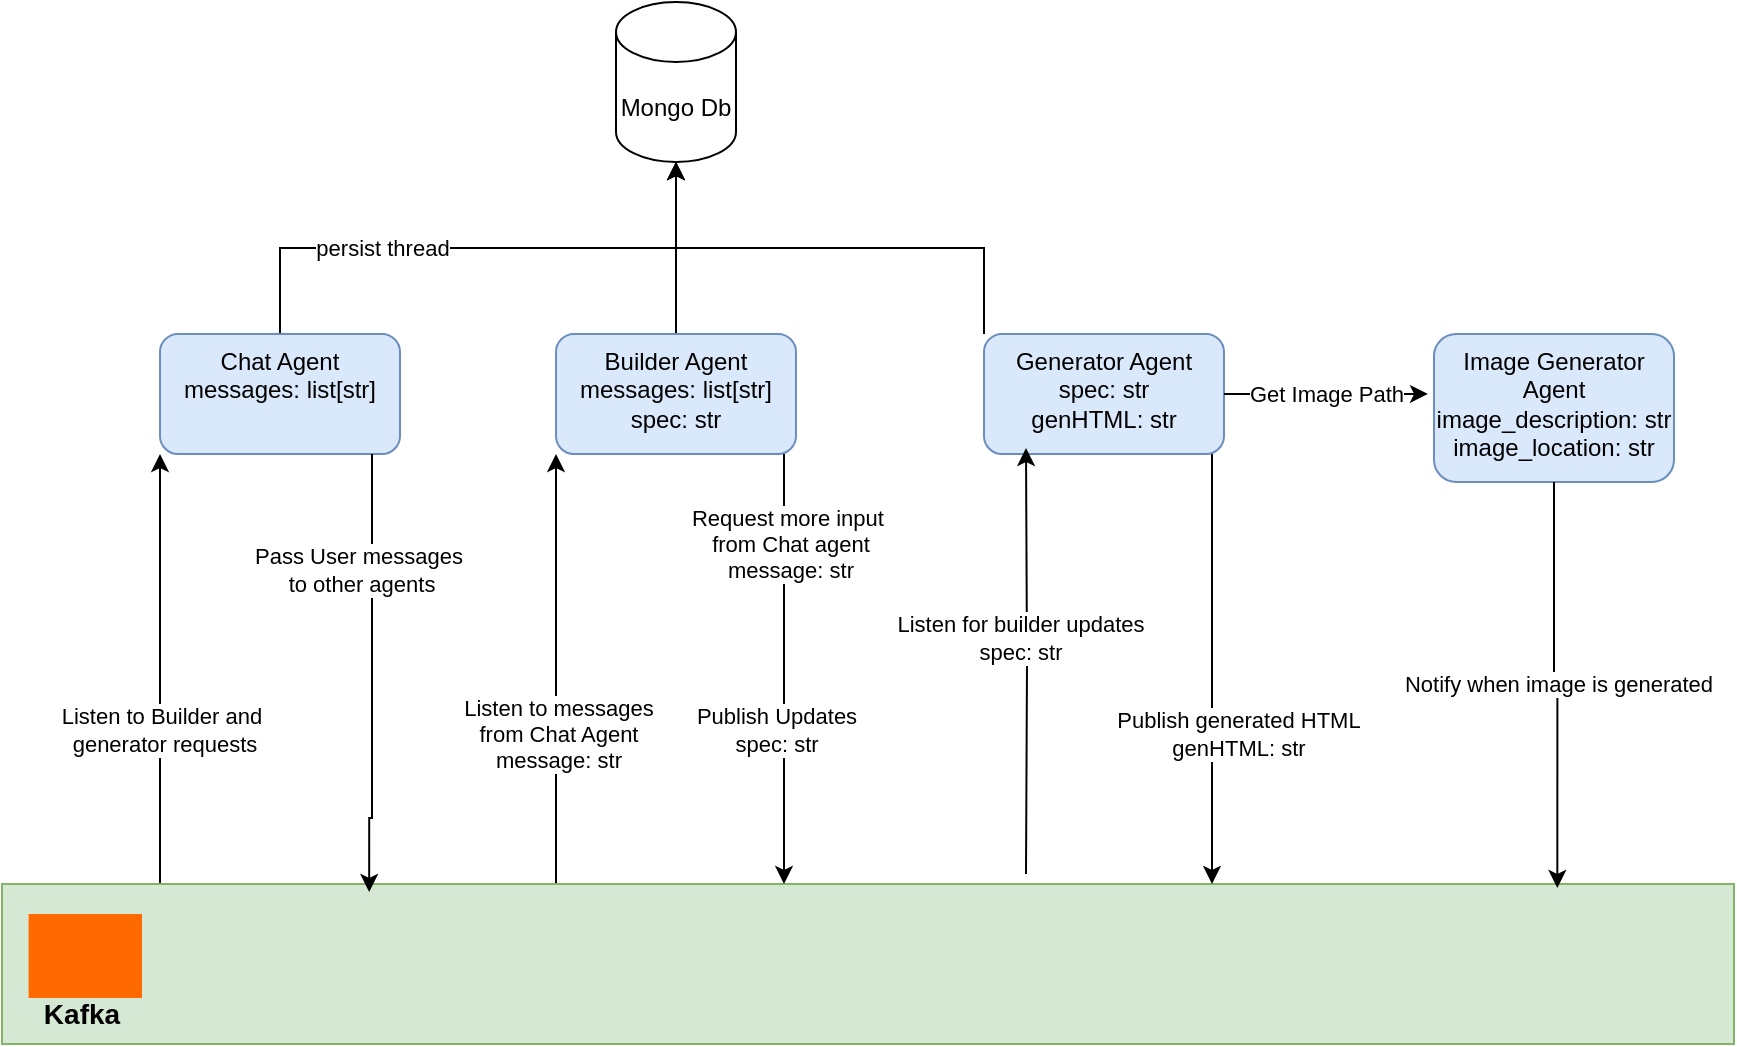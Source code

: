 <mxfile version="26.2.9">
  <diagram name="Page-1" id="i4QZj-j1XmfnMuvRdO-Z">
    <mxGraphModel dx="1236" dy="831" grid="0" gridSize="10" guides="1" tooltips="1" connect="1" arrows="1" fold="1" page="1" pageScale="1" pageWidth="850" pageHeight="1100" math="0" shadow="0">
      <root>
        <mxCell id="0" />
        <mxCell id="1" parent="0" />
        <mxCell id="FjFT79DDUuCGxu6btRaJ-29" style="edgeStyle=orthogonalEdgeStyle;rounded=0;orthogonalLoop=1;jettySize=auto;html=1;entryX=0.5;entryY=1;entryDx=0;entryDy=0;entryPerimeter=0;" edge="1" parent="1" source="FjFT79DDUuCGxu6btRaJ-1" target="FjFT79DDUuCGxu6btRaJ-24">
          <mxGeometry relative="1" as="geometry">
            <mxPoint x="263" y="96" as="targetPoint" />
            <Array as="points">
              <mxPoint x="167" y="156" />
              <mxPoint x="365" y="156" />
            </Array>
          </mxGeometry>
        </mxCell>
        <mxCell id="FjFT79DDUuCGxu6btRaJ-30" value="persist thread" style="edgeLabel;html=1;align=center;verticalAlign=middle;resizable=0;points=[];" vertex="1" connectable="0" parent="FjFT79DDUuCGxu6btRaJ-29">
          <mxGeometry x="-0.338" relative="1" as="geometry">
            <mxPoint as="offset" />
          </mxGeometry>
        </mxCell>
        <mxCell id="FjFT79DDUuCGxu6btRaJ-1" value="Chat Agent&lt;div&gt;messages: list[str]&lt;/div&gt;" style="rounded=1;whiteSpace=wrap;html=1;fillColor=#dae8fc;strokeColor=#6c8ebf;verticalAlign=top;" vertex="1" parent="1">
          <mxGeometry x="107" y="199" width="120" height="60" as="geometry" />
        </mxCell>
        <mxCell id="FjFT79DDUuCGxu6btRaJ-26" style="edgeStyle=orthogonalEdgeStyle;rounded=0;orthogonalLoop=1;jettySize=auto;html=1;entryX=0.5;entryY=1;entryDx=0;entryDy=0;entryPerimeter=0;" edge="1" parent="1" source="FjFT79DDUuCGxu6btRaJ-2" target="FjFT79DDUuCGxu6btRaJ-24">
          <mxGeometry relative="1" as="geometry">
            <mxPoint x="375" y="115" as="targetPoint" />
          </mxGeometry>
        </mxCell>
        <mxCell id="FjFT79DDUuCGxu6btRaJ-2" value="Builder Agent&lt;div&gt;messages: list[str]&lt;/div&gt;&lt;div&gt;spec: str&lt;/div&gt;" style="rounded=1;whiteSpace=wrap;html=1;fillColor=#dae8fc;strokeColor=#6c8ebf;verticalAlign=top;" vertex="1" parent="1">
          <mxGeometry x="305" y="199" width="120" height="60" as="geometry" />
        </mxCell>
        <mxCell id="FjFT79DDUuCGxu6btRaJ-25" style="edgeStyle=orthogonalEdgeStyle;rounded=0;orthogonalLoop=1;jettySize=auto;html=1;exitX=0;exitY=0;exitDx=0;exitDy=0;" edge="1" parent="1" source="FjFT79DDUuCGxu6btRaJ-3" target="FjFT79DDUuCGxu6btRaJ-24">
          <mxGeometry relative="1" as="geometry" />
        </mxCell>
        <mxCell id="FjFT79DDUuCGxu6btRaJ-3" value="Generator Agent&lt;div&gt;spec: str&lt;/div&gt;&lt;div&gt;genHTML: str&lt;/div&gt;" style="rounded=1;whiteSpace=wrap;html=1;fillColor=#dae8fc;strokeColor=#6c8ebf;verticalAlign=top;" vertex="1" parent="1">
          <mxGeometry x="519" y="199" width="120" height="60" as="geometry" />
        </mxCell>
        <mxCell id="FjFT79DDUuCGxu6btRaJ-19" style="edgeStyle=orthogonalEdgeStyle;rounded=0;orthogonalLoop=1;jettySize=auto;html=1;entryX=0;entryY=1;entryDx=0;entryDy=0;exitX=0.119;exitY=0.038;exitDx=0;exitDy=0;exitPerimeter=0;" edge="1" parent="1" source="FjFT79DDUuCGxu6btRaJ-4" target="FjFT79DDUuCGxu6btRaJ-1">
          <mxGeometry relative="1" as="geometry">
            <mxPoint x="107" y="426" as="sourcePoint" />
            <Array as="points">
              <mxPoint x="107" y="477" />
            </Array>
          </mxGeometry>
        </mxCell>
        <mxCell id="FjFT79DDUuCGxu6btRaJ-20" value="Listen to Builder and&amp;nbsp;&lt;div&gt;generator requests&lt;/div&gt;" style="edgeLabel;html=1;align=center;verticalAlign=middle;resizable=0;points=[];" vertex="1" connectable="0" parent="FjFT79DDUuCGxu6btRaJ-19">
          <mxGeometry x="-0.137" y="-2" relative="1" as="geometry">
            <mxPoint as="offset" />
          </mxGeometry>
        </mxCell>
        <mxCell id="FjFT79DDUuCGxu6btRaJ-22" style="edgeStyle=orthogonalEdgeStyle;rounded=0;orthogonalLoop=1;jettySize=auto;html=1;entryX=0;entryY=1;entryDx=0;entryDy=0;" edge="1" parent="1" source="FjFT79DDUuCGxu6btRaJ-4" target="FjFT79DDUuCGxu6btRaJ-2">
          <mxGeometry relative="1" as="geometry">
            <Array as="points">
              <mxPoint x="305" y="422" />
              <mxPoint x="305" y="422" />
            </Array>
          </mxGeometry>
        </mxCell>
        <mxCell id="FjFT79DDUuCGxu6btRaJ-23" value="Listen to messages&lt;div&gt;from Chat Agent&lt;/div&gt;&lt;div&gt;message: str&lt;/div&gt;" style="edgeLabel;html=1;align=center;verticalAlign=middle;resizable=0;points=[];" vertex="1" connectable="0" parent="FjFT79DDUuCGxu6btRaJ-22">
          <mxGeometry x="-0.302" y="-1" relative="1" as="geometry">
            <mxPoint as="offset" />
          </mxGeometry>
        </mxCell>
        <mxCell id="FjFT79DDUuCGxu6btRaJ-4" value="" style="rounded=0;whiteSpace=wrap;html=1;fillColor=#d5e8d4;strokeColor=#82b366;" vertex="1" parent="1">
          <mxGeometry x="28" y="474" width="866" height="80" as="geometry" />
        </mxCell>
        <mxCell id="FjFT79DDUuCGxu6btRaJ-5" value="" style="points=[];aspect=fixed;html=1;align=center;shadow=0;dashed=0;fillColor=#FF6A00;strokeColor=none;shape=mxgraph.alibaba_cloud.kafka;" vertex="1" parent="1">
          <mxGeometry x="41.3" y="489" width="56.7" height="42" as="geometry" />
        </mxCell>
        <mxCell id="FjFT79DDUuCGxu6btRaJ-6" value="Kafka" style="text;html=1;align=center;verticalAlign=middle;whiteSpace=wrap;rounded=0;fontStyle=1;fontSize=14;" vertex="1" parent="1">
          <mxGeometry x="38" y="524" width="60" height="30" as="geometry" />
        </mxCell>
        <mxCell id="FjFT79DDUuCGxu6btRaJ-8" style="edgeStyle=orthogonalEdgeStyle;rounded=0;orthogonalLoop=1;jettySize=auto;html=1;entryX=0.212;entryY=0.05;entryDx=0;entryDy=0;entryPerimeter=0;" edge="1" parent="1" source="FjFT79DDUuCGxu6btRaJ-1" target="FjFT79DDUuCGxu6btRaJ-4">
          <mxGeometry relative="1" as="geometry">
            <mxPoint x="213" y="463" as="targetPoint" />
            <Array as="points">
              <mxPoint x="213" y="441" />
              <mxPoint x="212" y="441" />
            </Array>
          </mxGeometry>
        </mxCell>
        <mxCell id="FjFT79DDUuCGxu6btRaJ-12" value="Pass User messages&lt;div&gt;&amp;nbsp;to other agents&lt;/div&gt;" style="edgeLabel;html=1;align=center;verticalAlign=middle;resizable=0;points=[];" vertex="1" connectable="0" parent="FjFT79DDUuCGxu6btRaJ-8">
          <mxGeometry x="-0.235" y="3" relative="1" as="geometry">
            <mxPoint x="-10" y="-27" as="offset" />
          </mxGeometry>
        </mxCell>
        <mxCell id="FjFT79DDUuCGxu6btRaJ-10" style="edgeStyle=orthogonalEdgeStyle;rounded=0;orthogonalLoop=1;jettySize=auto;html=1;" edge="1" parent="1" source="FjFT79DDUuCGxu6btRaJ-2" target="FjFT79DDUuCGxu6btRaJ-4">
          <mxGeometry relative="1" as="geometry">
            <Array as="points">
              <mxPoint x="419" y="424" />
              <mxPoint x="419" y="424" />
            </Array>
          </mxGeometry>
        </mxCell>
        <mxCell id="FjFT79DDUuCGxu6btRaJ-13" value="Request more input&amp;nbsp;&lt;div&gt;from Chat agent&lt;/div&gt;&lt;div&gt;message: str&lt;/div&gt;" style="edgeLabel;html=1;align=center;verticalAlign=middle;resizable=0;points=[];" vertex="1" connectable="0" parent="FjFT79DDUuCGxu6btRaJ-10">
          <mxGeometry x="-0.183" y="1" relative="1" as="geometry">
            <mxPoint x="2" y="-43" as="offset" />
          </mxGeometry>
        </mxCell>
        <mxCell id="FjFT79DDUuCGxu6btRaJ-14" value="Publish Updates&lt;div&gt;spec: str&lt;/div&gt;" style="edgeLabel;html=1;align=center;verticalAlign=middle;resizable=0;points=[];" vertex="1" connectable="0" parent="FjFT79DDUuCGxu6btRaJ-10">
          <mxGeometry x="0.281" y="-4" relative="1" as="geometry">
            <mxPoint as="offset" />
          </mxGeometry>
        </mxCell>
        <mxCell id="FjFT79DDUuCGxu6btRaJ-11" style="edgeStyle=orthogonalEdgeStyle;rounded=0;orthogonalLoop=1;jettySize=auto;html=1;" edge="1" parent="1" source="FjFT79DDUuCGxu6btRaJ-3" target="FjFT79DDUuCGxu6btRaJ-4">
          <mxGeometry relative="1" as="geometry">
            <Array as="points">
              <mxPoint x="633" y="420" />
              <mxPoint x="633" y="420" />
            </Array>
          </mxGeometry>
        </mxCell>
        <mxCell id="FjFT79DDUuCGxu6btRaJ-15" value="Publish generated HTML&lt;div&gt;genHTML: str&lt;/div&gt;" style="edgeLabel;html=1;align=center;verticalAlign=middle;resizable=0;points=[];" vertex="1" connectable="0" parent="FjFT79DDUuCGxu6btRaJ-11">
          <mxGeometry x="-0.071" y="1" relative="1" as="geometry">
            <mxPoint x="12" y="40" as="offset" />
          </mxGeometry>
        </mxCell>
        <mxCell id="FjFT79DDUuCGxu6btRaJ-16" style="edgeStyle=orthogonalEdgeStyle;rounded=0;orthogonalLoop=1;jettySize=auto;html=1;entryX=0.175;entryY=0.95;entryDx=0;entryDy=0;entryPerimeter=0;" edge="1" parent="1" target="FjFT79DDUuCGxu6btRaJ-3">
          <mxGeometry relative="1" as="geometry">
            <mxPoint x="540" y="469" as="sourcePoint" />
          </mxGeometry>
        </mxCell>
        <mxCell id="FjFT79DDUuCGxu6btRaJ-17" value="Listen for builder updates&lt;div&gt;spec: str&lt;/div&gt;" style="edgeLabel;html=1;align=center;verticalAlign=middle;resizable=0;points=[];" vertex="1" connectable="0" parent="FjFT79DDUuCGxu6btRaJ-16">
          <mxGeometry x="0.108" y="3" relative="1" as="geometry">
            <mxPoint as="offset" />
          </mxGeometry>
        </mxCell>
        <mxCell id="FjFT79DDUuCGxu6btRaJ-24" value="Mongo Db" style="shape=cylinder3;whiteSpace=wrap;html=1;boundedLbl=1;backgroundOutline=1;size=15;" vertex="1" parent="1">
          <mxGeometry x="335" y="33" width="60" height="80" as="geometry" />
        </mxCell>
        <mxCell id="FjFT79DDUuCGxu6btRaJ-31" value="Image Generator Agent&lt;div&gt;image_description: str&lt;/div&gt;&lt;div&gt;image_location: str&lt;/div&gt;" style="rounded=1;whiteSpace=wrap;html=1;fillColor=#dae8fc;strokeColor=#6c8ebf;verticalAlign=top;" vertex="1" parent="1">
          <mxGeometry x="744" y="199" width="120" height="74" as="geometry" />
        </mxCell>
        <mxCell id="FjFT79DDUuCGxu6btRaJ-32" value="Get Image Path" style="edgeStyle=orthogonalEdgeStyle;rounded=0;orthogonalLoop=1;jettySize=auto;html=1;entryX=-0.025;entryY=0.405;entryDx=0;entryDy=0;entryPerimeter=0;" edge="1" parent="1" source="FjFT79DDUuCGxu6btRaJ-3" target="FjFT79DDUuCGxu6btRaJ-31">
          <mxGeometry relative="1" as="geometry" />
        </mxCell>
        <mxCell id="FjFT79DDUuCGxu6btRaJ-33" value="Notify when image is generated" style="edgeStyle=orthogonalEdgeStyle;rounded=0;orthogonalLoop=1;jettySize=auto;html=1;entryX=0.898;entryY=0.025;entryDx=0;entryDy=0;entryPerimeter=0;" edge="1" parent="1" source="FjFT79DDUuCGxu6btRaJ-31" target="FjFT79DDUuCGxu6btRaJ-4">
          <mxGeometry relative="1" as="geometry" />
        </mxCell>
      </root>
    </mxGraphModel>
  </diagram>
</mxfile>
